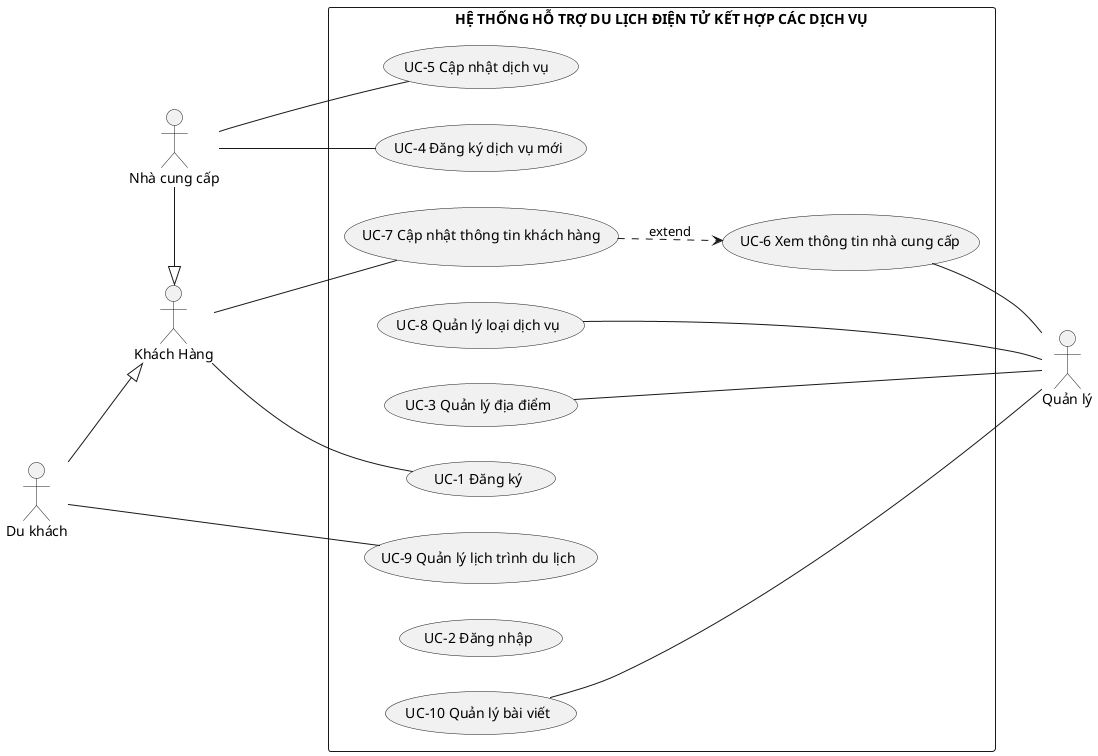 @startuml SoDoUC
left to right direction
actor "Quản lý" as QL
actor "Khách Hàng" as KH
actor "Nhà cung cấp" as NCC
actor "Du khách" as DKhach


rectangle  "HỆ THỐNG HỖ TRỢ DU LỊCH ĐIỆN TỬ KẾT HỢP CÁC DỊCH VỤ"{
  usecase "UC-8 Quản lý loại dịch vụ" as QLLDV
  usecase "UC-3 Quản lý địa điểm" as QLDD
  ' usecase "UC-9 Quản lý thông tin " as QLTTDD

  usecase "UC-4 Đăng ký dịch vụ mới" as Them_TTDD
  usecase "UC-5 Cập nhật dịch vụ " as CapNhat_TTDD
  usecase "UC-7 Cập nhật thông tin khách hàng" as CapNhat_TTKH

  usecase "UC-6 Xem thông tin nhà cung cấp" as QLTTKH
  usecase "UC-1 Đăng ký" as DKy
  usecase "UC-2 Đăng nhập" as DNhap
  usecase "UC-9 Quản lý lịch trình du lịch" as QLCD
  
  usecase "UC-10 Quản lý bài viết" as QLBV

  
  ' chỗ nay nhà cung cấp và du khách đều dùng quản lý lịch trình du lịch
}


CapNhat_TTKH ..> QLTTKH : extend

KH -- CapNhat_TTKH
KH --- DKy

QLDD -- QL
QLTTKH -- QL
QLLDV - QL
QLBV -- QL


NCC -|> KH

DKhach --|> KH

NCC - CapNhat_TTDD
NCC - Them_TTDD


DKhach - QLCD

@enduml